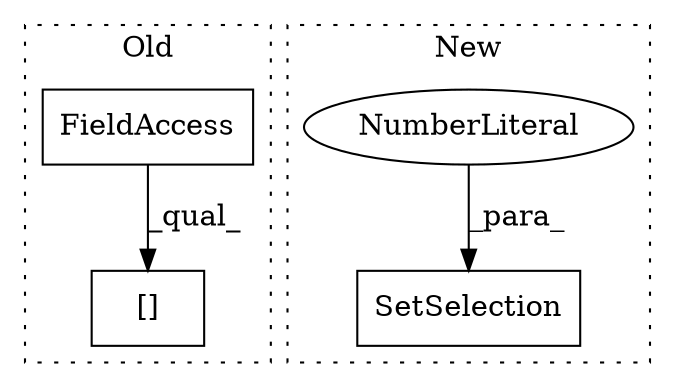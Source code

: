 digraph G {
subgraph cluster0 {
1 [label="[]" a="2" s="1621,1654" l="15,1" shape="box"];
4 [label="FieldAccess" a="22" s="1621" l="14" shape="box"];
label = "Old";
style="dotted";
}
subgraph cluster1 {
2 [label="SetSelection" a="32" s="1865,1879" l="13,1" shape="box"];
3 [label="NumberLiteral" a="34" s="1878" l="1" shape="ellipse"];
label = "New";
style="dotted";
}
3 -> 2 [label="_para_"];
4 -> 1 [label="_qual_"];
}